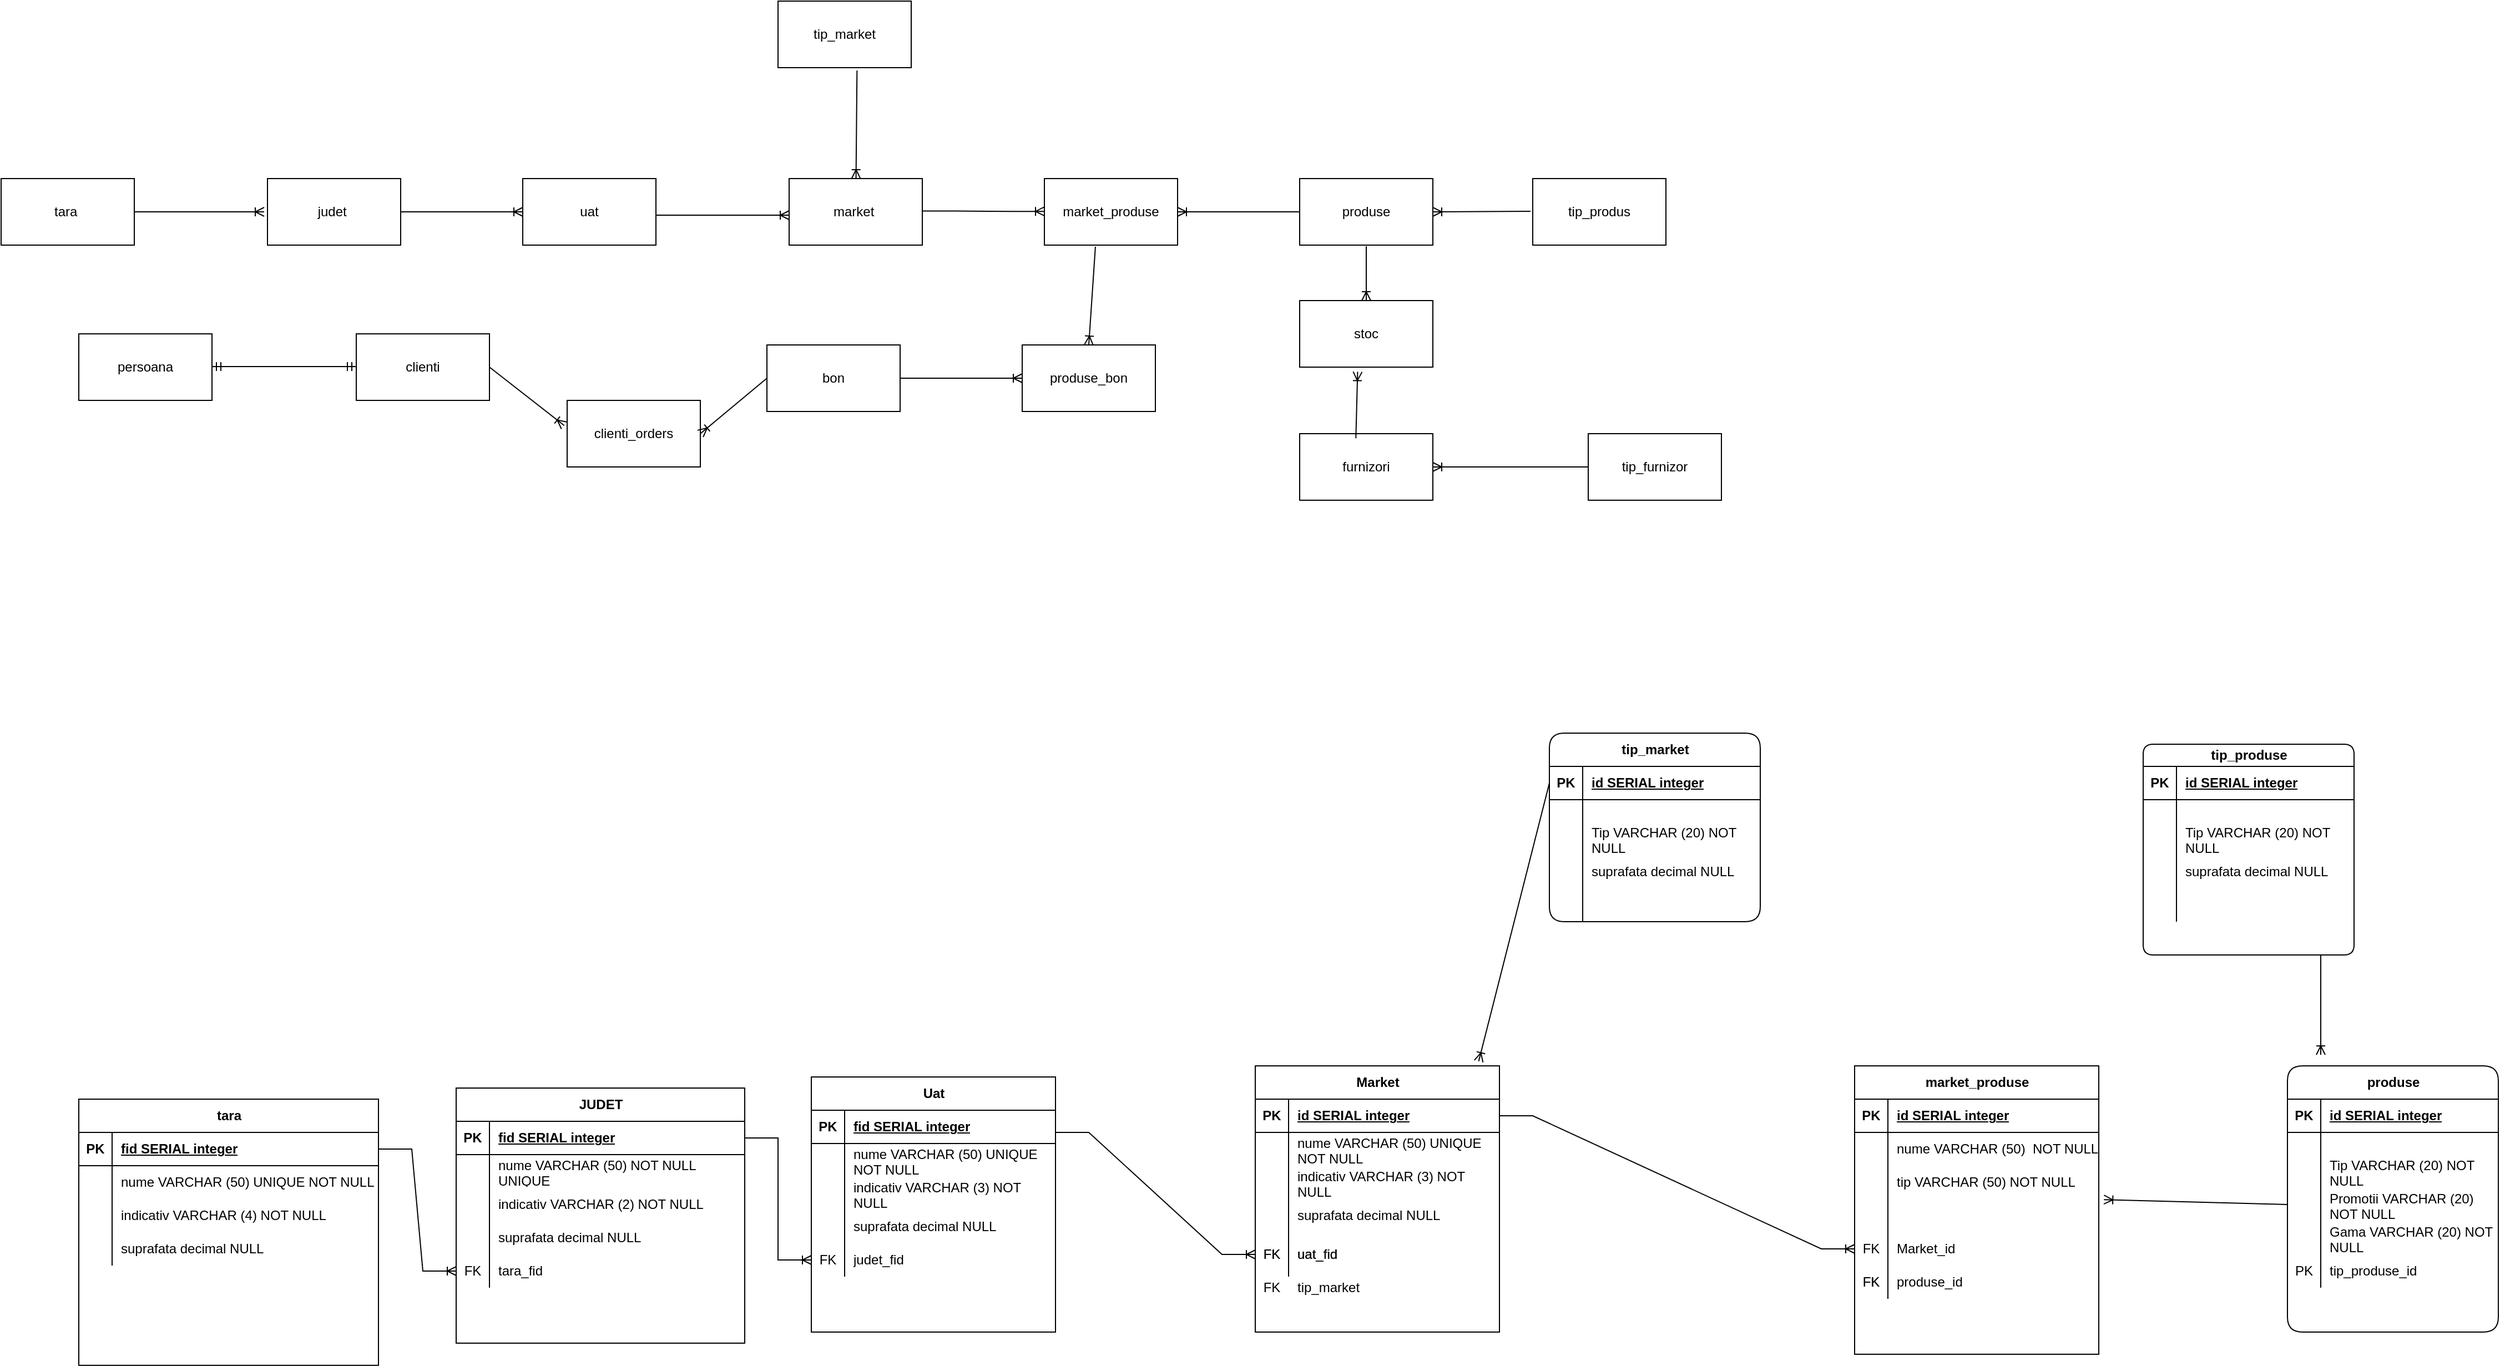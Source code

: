 <mxfile version="26.0.5">
  <diagram name="Pagină-1" id="3Ys6LyE1Z3IjkafROJp_">
    <mxGraphModel dx="4327" dy="3022" grid="1" gridSize="10" guides="1" tooltips="1" connect="1" arrows="1" fold="1" page="1" pageScale="1" pageWidth="827" pageHeight="1169" math="0" shadow="0">
      <root>
        <mxCell id="0" />
        <mxCell id="1" parent="0" />
        <mxCell id="Uz5Xb6NvLUuz-uN-TogT-27" value="tara&amp;nbsp;" style="rounded=0;whiteSpace=wrap;html=1;" vertex="1" parent="1">
          <mxGeometry x="-60" y="-580" width="120" height="60" as="geometry" />
        </mxCell>
        <mxCell id="Uz5Xb6NvLUuz-uN-TogT-28" value="judet&amp;nbsp;" style="rounded=0;whiteSpace=wrap;html=1;" vertex="1" parent="1">
          <mxGeometry x="180" y="-580" width="120" height="60" as="geometry" />
        </mxCell>
        <mxCell id="Uz5Xb6NvLUuz-uN-TogT-29" value="uat" style="rounded=0;whiteSpace=wrap;html=1;" vertex="1" parent="1">
          <mxGeometry x="410" y="-580" width="120" height="60" as="geometry" />
        </mxCell>
        <mxCell id="Uz5Xb6NvLUuz-uN-TogT-30" value="market&amp;nbsp;" style="rounded=0;whiteSpace=wrap;html=1;" vertex="1" parent="1">
          <mxGeometry x="650" y="-580" width="120" height="60" as="geometry" />
        </mxCell>
        <mxCell id="Uz5Xb6NvLUuz-uN-TogT-31" value="clienti" style="rounded=0;whiteSpace=wrap;html=1;" vertex="1" parent="1">
          <mxGeometry x="260" y="-440" width="120" height="60" as="geometry" />
        </mxCell>
        <mxCell id="Uz5Xb6NvLUuz-uN-TogT-33" value="stoc" style="rounded=0;whiteSpace=wrap;html=1;" vertex="1" parent="1">
          <mxGeometry x="1110" y="-470" width="120" height="60" as="geometry" />
        </mxCell>
        <mxCell id="Uz5Xb6NvLUuz-uN-TogT-34" value="produse" style="rounded=0;whiteSpace=wrap;html=1;" vertex="1" parent="1">
          <mxGeometry x="1110" y="-580" width="120" height="60" as="geometry" />
        </mxCell>
        <mxCell id="Uz5Xb6NvLUuz-uN-TogT-35" value="tip_produs" style="rounded=0;whiteSpace=wrap;html=1;" vertex="1" parent="1">
          <mxGeometry x="1320" y="-580" width="120" height="60" as="geometry" />
        </mxCell>
        <mxCell id="Uz5Xb6NvLUuz-uN-TogT-36" value="furnizori" style="rounded=0;whiteSpace=wrap;html=1;" vertex="1" parent="1">
          <mxGeometry x="1110" y="-350" width="120" height="60" as="geometry" />
        </mxCell>
        <mxCell id="Uz5Xb6NvLUuz-uN-TogT-37" value="tip_furnizor" style="rounded=0;whiteSpace=wrap;html=1;" vertex="1" parent="1">
          <mxGeometry x="1370" y="-350" width="120" height="60" as="geometry" />
        </mxCell>
        <mxCell id="Uz5Xb6NvLUuz-uN-TogT-38" value="tip_market" style="rounded=0;whiteSpace=wrap;html=1;" vertex="1" parent="1">
          <mxGeometry x="640" y="-740" width="120" height="60" as="geometry" />
        </mxCell>
        <mxCell id="Uz5Xb6NvLUuz-uN-TogT-40" value="" style="edgeStyle=entityRelationEdgeStyle;fontSize=12;html=1;endArrow=ERoneToMany;rounded=0;exitX=1;exitY=0.5;exitDx=0;exitDy=0;" edge="1" parent="1" source="Uz5Xb6NvLUuz-uN-TogT-27">
          <mxGeometry width="100" height="100" relative="1" as="geometry">
            <mxPoint x="30" y="-560" as="sourcePoint" />
            <mxPoint x="177" y="-550" as="targetPoint" />
          </mxGeometry>
        </mxCell>
        <mxCell id="Uz5Xb6NvLUuz-uN-TogT-41" value="" style="edgeStyle=entityRelationEdgeStyle;fontSize=12;html=1;endArrow=ERoneToMany;rounded=0;entryX=0;entryY=0.5;entryDx=0;entryDy=0;exitX=1;exitY=0.5;exitDx=0;exitDy=0;exitPerimeter=0;" edge="1" parent="1" source="Uz5Xb6NvLUuz-uN-TogT-28" target="Uz5Xb6NvLUuz-uN-TogT-29">
          <mxGeometry width="100" height="100" relative="1" as="geometry">
            <mxPoint x="300" y="-560" as="sourcePoint" />
            <mxPoint x="447" y="-557" as="targetPoint" />
          </mxGeometry>
        </mxCell>
        <mxCell id="Uz5Xb6NvLUuz-uN-TogT-43" value="" style="edgeStyle=entityRelationEdgeStyle;fontSize=12;html=1;endArrow=ERoneToMany;rounded=0;entryX=0;entryY=0.75;entryDx=0;entryDy=0;exitX=1;exitY=0.75;exitDx=0;exitDy=0;" edge="1" parent="1">
          <mxGeometry width="100" height="100" relative="1" as="geometry">
            <mxPoint x="530" y="-547.0" as="sourcePoint" />
            <mxPoint x="650" y="-547.0" as="targetPoint" />
          </mxGeometry>
        </mxCell>
        <mxCell id="Uz5Xb6NvLUuz-uN-TogT-44" value="" style="fontSize=12;html=1;endArrow=ERoneToMany;rounded=0;exitX=0.593;exitY=1.043;exitDx=0;exitDy=0;exitPerimeter=0;" edge="1" parent="1" source="Uz5Xb6NvLUuz-uN-TogT-38" target="Uz5Xb6NvLUuz-uN-TogT-30">
          <mxGeometry width="100" height="100" relative="1" as="geometry">
            <mxPoint x="700" y="-583" as="sourcePoint" />
            <mxPoint x="750" y="-600" as="targetPoint" />
          </mxGeometry>
        </mxCell>
        <mxCell id="Uz5Xb6NvLUuz-uN-TogT-46" value="bon" style="rounded=0;whiteSpace=wrap;html=1;" vertex="1" parent="1">
          <mxGeometry x="630" y="-430" width="120" height="60" as="geometry" />
        </mxCell>
        <mxCell id="Uz5Xb6NvLUuz-uN-TogT-48" value="persoana" style="rounded=0;whiteSpace=wrap;html=1;" vertex="1" parent="1">
          <mxGeometry x="10" y="-440" width="120" height="60" as="geometry" />
        </mxCell>
        <mxCell id="Uz5Xb6NvLUuz-uN-TogT-49" value="" style="edgeStyle=entityRelationEdgeStyle;fontSize=12;html=1;endArrow=ERmandOne;startArrow=ERmandOne;rounded=0;entryX=0;entryY=0.5;entryDx=0;entryDy=0;exitX=1;exitY=0.5;exitDx=0;exitDy=0;" edge="1" parent="1">
          <mxGeometry width="100" height="100" relative="1" as="geometry">
            <mxPoint x="130" y="-410.5" as="sourcePoint" />
            <mxPoint x="260" y="-410.5" as="targetPoint" />
            <Array as="points">
              <mxPoint x="240" y="-447.5" />
            </Array>
          </mxGeometry>
        </mxCell>
        <mxCell id="Uz5Xb6NvLUuz-uN-TogT-51" value="clienti_orders" style="rounded=0;whiteSpace=wrap;html=1;" vertex="1" parent="1">
          <mxGeometry x="450" y="-380" width="120" height="60" as="geometry" />
        </mxCell>
        <mxCell id="Uz5Xb6NvLUuz-uN-TogT-52" value="" style="fontSize=12;html=1;endArrow=ERoneToMany;rounded=0;entryX=-0.022;entryY=0.377;entryDx=0;entryDy=0;entryPerimeter=0;" edge="1" parent="1" target="Uz5Xb6NvLUuz-uN-TogT-51">
          <mxGeometry width="100" height="100" relative="1" as="geometry">
            <mxPoint x="380" y="-410" as="sourcePoint" />
            <mxPoint x="480" y="-510" as="targetPoint" />
          </mxGeometry>
        </mxCell>
        <mxCell id="Uz5Xb6NvLUuz-uN-TogT-53" value="" style="fontSize=12;html=1;endArrow=ERoneToMany;rounded=0;entryX=1;entryY=0.5;entryDx=0;entryDy=0;exitX=0;exitY=0.5;exitDx=0;exitDy=0;" edge="1" parent="1" source="Uz5Xb6NvLUuz-uN-TogT-46" target="Uz5Xb6NvLUuz-uN-TogT-51">
          <mxGeometry width="100" height="100" relative="1" as="geometry">
            <mxPoint x="680" y="-310" as="sourcePoint" />
            <mxPoint x="767" y="-237" as="targetPoint" />
          </mxGeometry>
        </mxCell>
        <mxCell id="Uz5Xb6NvLUuz-uN-TogT-54" value="" style="fontSize=12;html=1;endArrow=ERoneToMany;rounded=0;entryX=0.5;entryY=0;entryDx=0;entryDy=0;" edge="1" parent="1" target="Uz5Xb6NvLUuz-uN-TogT-33">
          <mxGeometry width="100" height="100" relative="1" as="geometry">
            <mxPoint x="1170" y="-519" as="sourcePoint" />
            <mxPoint x="1175" y="-470" as="targetPoint" />
          </mxGeometry>
        </mxCell>
        <mxCell id="Uz5Xb6NvLUuz-uN-TogT-55" value="" style="fontSize=12;html=1;endArrow=ERoneToMany;rounded=0;entryX=1;entryY=0.5;entryDx=0;entryDy=0;" edge="1" parent="1" target="Uz5Xb6NvLUuz-uN-TogT-34">
          <mxGeometry width="100" height="100" relative="1" as="geometry">
            <mxPoint x="1318" y="-550.5" as="sourcePoint" />
            <mxPoint x="1260" y="-550.5" as="targetPoint" />
          </mxGeometry>
        </mxCell>
        <mxCell id="Uz5Xb6NvLUuz-uN-TogT-56" value="" style="fontSize=12;html=1;endArrow=ERoneToMany;rounded=0;exitX=0;exitY=0.5;exitDx=0;exitDy=0;entryX=1;entryY=0.5;entryDx=0;entryDy=0;" edge="1" parent="1" source="Uz5Xb6NvLUuz-uN-TogT-37" target="Uz5Xb6NvLUuz-uN-TogT-36">
          <mxGeometry width="100" height="100" relative="1" as="geometry">
            <mxPoint x="1290" y="-290" as="sourcePoint" />
            <mxPoint x="1250" y="-190" as="targetPoint" />
          </mxGeometry>
        </mxCell>
        <mxCell id="Uz5Xb6NvLUuz-uN-TogT-57" value="" style="fontSize=12;html=1;endArrow=ERoneToMany;rounded=0;entryX=0.435;entryY=1.07;entryDx=0;entryDy=0;exitX=0.422;exitY=0.07;exitDx=0;exitDy=0;exitPerimeter=0;entryPerimeter=0;" edge="1" parent="1" source="Uz5Xb6NvLUuz-uN-TogT-36" target="Uz5Xb6NvLUuz-uN-TogT-33">
          <mxGeometry width="100" height="100" relative="1" as="geometry">
            <mxPoint x="1250" y="-300" as="sourcePoint" />
            <mxPoint x="1150" y="-410" as="targetPoint" />
          </mxGeometry>
        </mxCell>
        <mxCell id="Uz5Xb6NvLUuz-uN-TogT-61" value="market_produse" style="whiteSpace=wrap;html=1;" vertex="1" parent="1">
          <mxGeometry x="880" y="-580" width="120" height="60" as="geometry" />
        </mxCell>
        <mxCell id="Uz5Xb6NvLUuz-uN-TogT-62" value="" style="edgeStyle=entityRelationEdgeStyle;fontSize=12;html=1;endArrow=ERoneToMany;rounded=0;entryX=0;entryY=0.75;entryDx=0;entryDy=0;" edge="1" parent="1">
          <mxGeometry width="100" height="100" relative="1" as="geometry">
            <mxPoint x="770" y="-550.71" as="sourcePoint" />
            <mxPoint x="880" y="-550.42" as="targetPoint" />
          </mxGeometry>
        </mxCell>
        <mxCell id="Uz5Xb6NvLUuz-uN-TogT-64" value="" style="edgeStyle=entityRelationEdgeStyle;fontSize=12;html=1;endArrow=ERoneToMany;rounded=0;exitX=0;exitY=0.5;exitDx=0;exitDy=0;entryX=1;entryY=0.5;entryDx=0;entryDy=0;" edge="1" parent="1" source="Uz5Xb6NvLUuz-uN-TogT-34" target="Uz5Xb6NvLUuz-uN-TogT-61">
          <mxGeometry width="100" height="100" relative="1" as="geometry">
            <mxPoint x="970" y="-460" as="sourcePoint" />
            <mxPoint x="990" y="-360" as="targetPoint" />
          </mxGeometry>
        </mxCell>
        <mxCell id="Uz5Xb6NvLUuz-uN-TogT-66" value="produse_bon" style="whiteSpace=wrap;html=1;" vertex="1" parent="1">
          <mxGeometry x="860" y="-430" width="120" height="60" as="geometry" />
        </mxCell>
        <mxCell id="Uz5Xb6NvLUuz-uN-TogT-67" value="" style="fontSize=12;html=1;endArrow=ERoneToMany;rounded=0;exitX=0.383;exitY=1.024;exitDx=0;exitDy=0;exitPerimeter=0;entryX=0.5;entryY=0;entryDx=0;entryDy=0;" edge="1" parent="1" source="Uz5Xb6NvLUuz-uN-TogT-61" target="Uz5Xb6NvLUuz-uN-TogT-66">
          <mxGeometry width="100" height="100" relative="1" as="geometry">
            <mxPoint x="920" y="-516" as="sourcePoint" />
            <mxPoint x="898" y="-440" as="targetPoint" />
          </mxGeometry>
        </mxCell>
        <mxCell id="Uz5Xb6NvLUuz-uN-TogT-68" value="" style="fontSize=12;html=1;endArrow=ERoneToMany;rounded=0;entryX=0;entryY=0.5;entryDx=0;entryDy=0;exitX=1;exitY=0.5;exitDx=0;exitDy=0;" edge="1" parent="1" source="Uz5Xb6NvLUuz-uN-TogT-46" target="Uz5Xb6NvLUuz-uN-TogT-66">
          <mxGeometry width="100" height="100" relative="1" as="geometry">
            <mxPoint x="770" y="-390" as="sourcePoint" />
            <mxPoint x="837" y="-337" as="targetPoint" />
          </mxGeometry>
        </mxCell>
        <mxCell id="Uz5Xb6NvLUuz-uN-TogT-69" value="tara" style="shape=table;startSize=30;container=1;collapsible=1;childLayout=tableLayout;fixedRows=1;rowLines=0;fontStyle=1;align=center;resizeLast=1;html=1;" vertex="1" parent="1">
          <mxGeometry x="10" y="250" width="270" height="240" as="geometry" />
        </mxCell>
        <mxCell id="Uz5Xb6NvLUuz-uN-TogT-70" value="" style="shape=tableRow;horizontal=0;startSize=0;swimlaneHead=0;swimlaneBody=0;fillColor=none;collapsible=0;dropTarget=0;points=[[0,0.5],[1,0.5]];portConstraint=eastwest;top=0;left=0;right=0;bottom=1;" vertex="1" parent="Uz5Xb6NvLUuz-uN-TogT-69">
          <mxGeometry y="30" width="270" height="30" as="geometry" />
        </mxCell>
        <mxCell id="Uz5Xb6NvLUuz-uN-TogT-71" value="PK" style="shape=partialRectangle;connectable=0;fillColor=none;top=0;left=0;bottom=0;right=0;fontStyle=1;overflow=hidden;whiteSpace=wrap;html=1;" vertex="1" parent="Uz5Xb6NvLUuz-uN-TogT-70">
          <mxGeometry width="30" height="30" as="geometry">
            <mxRectangle width="30" height="30" as="alternateBounds" />
          </mxGeometry>
        </mxCell>
        <mxCell id="Uz5Xb6NvLUuz-uN-TogT-72" value="fid SERIAL integer" style="shape=partialRectangle;connectable=0;fillColor=none;top=0;left=0;bottom=0;right=0;align=left;spacingLeft=6;fontStyle=5;overflow=hidden;whiteSpace=wrap;html=1;" vertex="1" parent="Uz5Xb6NvLUuz-uN-TogT-70">
          <mxGeometry x="30" width="240" height="30" as="geometry">
            <mxRectangle width="240" height="30" as="alternateBounds" />
          </mxGeometry>
        </mxCell>
        <mxCell id="Uz5Xb6NvLUuz-uN-TogT-73" value="" style="shape=tableRow;horizontal=0;startSize=0;swimlaneHead=0;swimlaneBody=0;fillColor=none;collapsible=0;dropTarget=0;points=[[0,0.5],[1,0.5]];portConstraint=eastwest;top=0;left=0;right=0;bottom=0;" vertex="1" parent="Uz5Xb6NvLUuz-uN-TogT-69">
          <mxGeometry y="60" width="270" height="30" as="geometry" />
        </mxCell>
        <mxCell id="Uz5Xb6NvLUuz-uN-TogT-74" value="" style="shape=partialRectangle;connectable=0;fillColor=none;top=0;left=0;bottom=0;right=0;editable=1;overflow=hidden;whiteSpace=wrap;html=1;" vertex="1" parent="Uz5Xb6NvLUuz-uN-TogT-73">
          <mxGeometry width="30" height="30" as="geometry">
            <mxRectangle width="30" height="30" as="alternateBounds" />
          </mxGeometry>
        </mxCell>
        <mxCell id="Uz5Xb6NvLUuz-uN-TogT-75" value="nume VARCHAR (50) UNIQUE NOT NULL" style="shape=partialRectangle;connectable=0;fillColor=none;top=0;left=0;bottom=0;right=0;align=left;spacingLeft=6;overflow=hidden;whiteSpace=wrap;html=1;" vertex="1" parent="Uz5Xb6NvLUuz-uN-TogT-73">
          <mxGeometry x="30" width="240" height="30" as="geometry">
            <mxRectangle width="240" height="30" as="alternateBounds" />
          </mxGeometry>
        </mxCell>
        <mxCell id="Uz5Xb6NvLUuz-uN-TogT-76" value="" style="shape=tableRow;horizontal=0;startSize=0;swimlaneHead=0;swimlaneBody=0;fillColor=none;collapsible=0;dropTarget=0;points=[[0,0.5],[1,0.5]];portConstraint=eastwest;top=0;left=0;right=0;bottom=0;" vertex="1" parent="Uz5Xb6NvLUuz-uN-TogT-69">
          <mxGeometry y="90" width="270" height="30" as="geometry" />
        </mxCell>
        <mxCell id="Uz5Xb6NvLUuz-uN-TogT-77" value="" style="shape=partialRectangle;connectable=0;fillColor=none;top=0;left=0;bottom=0;right=0;editable=1;overflow=hidden;whiteSpace=wrap;html=1;" vertex="1" parent="Uz5Xb6NvLUuz-uN-TogT-76">
          <mxGeometry width="30" height="30" as="geometry">
            <mxRectangle width="30" height="30" as="alternateBounds" />
          </mxGeometry>
        </mxCell>
        <mxCell id="Uz5Xb6NvLUuz-uN-TogT-78" value="indicativ VARCHAR (4) NOT NULL" style="shape=partialRectangle;connectable=0;fillColor=none;top=0;left=0;bottom=0;right=0;align=left;spacingLeft=6;overflow=hidden;whiteSpace=wrap;html=1;" vertex="1" parent="Uz5Xb6NvLUuz-uN-TogT-76">
          <mxGeometry x="30" width="240" height="30" as="geometry">
            <mxRectangle width="240" height="30" as="alternateBounds" />
          </mxGeometry>
        </mxCell>
        <mxCell id="Uz5Xb6NvLUuz-uN-TogT-79" value="" style="shape=tableRow;horizontal=0;startSize=0;swimlaneHead=0;swimlaneBody=0;fillColor=none;collapsible=0;dropTarget=0;points=[[0,0.5],[1,0.5]];portConstraint=eastwest;top=0;left=0;right=0;bottom=0;" vertex="1" parent="Uz5Xb6NvLUuz-uN-TogT-69">
          <mxGeometry y="120" width="270" height="30" as="geometry" />
        </mxCell>
        <mxCell id="Uz5Xb6NvLUuz-uN-TogT-80" value="" style="shape=partialRectangle;connectable=0;fillColor=none;top=0;left=0;bottom=0;right=0;editable=1;overflow=hidden;whiteSpace=wrap;html=1;" vertex="1" parent="Uz5Xb6NvLUuz-uN-TogT-79">
          <mxGeometry width="30" height="30" as="geometry">
            <mxRectangle width="30" height="30" as="alternateBounds" />
          </mxGeometry>
        </mxCell>
        <mxCell id="Uz5Xb6NvLUuz-uN-TogT-81" value="suprafata decimal NULL" style="shape=partialRectangle;connectable=0;fillColor=none;top=0;left=0;bottom=0;right=0;align=left;spacingLeft=6;overflow=hidden;whiteSpace=wrap;html=1;" vertex="1" parent="Uz5Xb6NvLUuz-uN-TogT-79">
          <mxGeometry x="30" width="240" height="30" as="geometry">
            <mxRectangle width="240" height="30" as="alternateBounds" />
          </mxGeometry>
        </mxCell>
        <mxCell id="Uz5Xb6NvLUuz-uN-TogT-96" value="JUDET" style="shape=table;startSize=30;container=1;collapsible=1;childLayout=tableLayout;fixedRows=1;rowLines=0;fontStyle=1;align=center;resizeLast=1;html=1;" vertex="1" parent="1">
          <mxGeometry x="350" y="240" width="260" height="230" as="geometry" />
        </mxCell>
        <mxCell id="Uz5Xb6NvLUuz-uN-TogT-97" value="" style="shape=tableRow;horizontal=0;startSize=0;swimlaneHead=0;swimlaneBody=0;fillColor=none;collapsible=0;dropTarget=0;points=[[0,0.5],[1,0.5]];portConstraint=eastwest;top=0;left=0;right=0;bottom=1;" vertex="1" parent="Uz5Xb6NvLUuz-uN-TogT-96">
          <mxGeometry y="30" width="260" height="30" as="geometry" />
        </mxCell>
        <mxCell id="Uz5Xb6NvLUuz-uN-TogT-98" value="PK" style="shape=partialRectangle;connectable=0;fillColor=none;top=0;left=0;bottom=0;right=0;fontStyle=1;overflow=hidden;whiteSpace=wrap;html=1;" vertex="1" parent="Uz5Xb6NvLUuz-uN-TogT-97">
          <mxGeometry width="30" height="30" as="geometry">
            <mxRectangle width="30" height="30" as="alternateBounds" />
          </mxGeometry>
        </mxCell>
        <mxCell id="Uz5Xb6NvLUuz-uN-TogT-99" value="fid SERIAL integer" style="shape=partialRectangle;connectable=0;fillColor=none;top=0;left=0;bottom=0;right=0;align=left;spacingLeft=6;fontStyle=5;overflow=hidden;whiteSpace=wrap;html=1;" vertex="1" parent="Uz5Xb6NvLUuz-uN-TogT-97">
          <mxGeometry x="30" width="230" height="30" as="geometry">
            <mxRectangle width="230" height="30" as="alternateBounds" />
          </mxGeometry>
        </mxCell>
        <mxCell id="Uz5Xb6NvLUuz-uN-TogT-100" value="" style="shape=tableRow;horizontal=0;startSize=0;swimlaneHead=0;swimlaneBody=0;fillColor=none;collapsible=0;dropTarget=0;points=[[0,0.5],[1,0.5]];portConstraint=eastwest;top=0;left=0;right=0;bottom=0;" vertex="1" parent="Uz5Xb6NvLUuz-uN-TogT-96">
          <mxGeometry y="60" width="260" height="30" as="geometry" />
        </mxCell>
        <mxCell id="Uz5Xb6NvLUuz-uN-TogT-101" value="" style="shape=partialRectangle;connectable=0;fillColor=none;top=0;left=0;bottom=0;right=0;editable=1;overflow=hidden;whiteSpace=wrap;html=1;" vertex="1" parent="Uz5Xb6NvLUuz-uN-TogT-100">
          <mxGeometry width="30" height="30" as="geometry">
            <mxRectangle width="30" height="30" as="alternateBounds" />
          </mxGeometry>
        </mxCell>
        <mxCell id="Uz5Xb6NvLUuz-uN-TogT-102" value="nume VARCHAR (50) NOT NULL UNIQUE" style="shape=partialRectangle;connectable=0;fillColor=none;top=0;left=0;bottom=0;right=0;align=left;spacingLeft=6;overflow=hidden;whiteSpace=wrap;html=1;" vertex="1" parent="Uz5Xb6NvLUuz-uN-TogT-100">
          <mxGeometry x="30" width="230" height="30" as="geometry">
            <mxRectangle width="230" height="30" as="alternateBounds" />
          </mxGeometry>
        </mxCell>
        <mxCell id="Uz5Xb6NvLUuz-uN-TogT-103" value="" style="shape=tableRow;horizontal=0;startSize=0;swimlaneHead=0;swimlaneBody=0;fillColor=none;collapsible=0;dropTarget=0;points=[[0,0.5],[1,0.5]];portConstraint=eastwest;top=0;left=0;right=0;bottom=0;" vertex="1" parent="Uz5Xb6NvLUuz-uN-TogT-96">
          <mxGeometry y="90" width="260" height="30" as="geometry" />
        </mxCell>
        <mxCell id="Uz5Xb6NvLUuz-uN-TogT-104" value="" style="shape=partialRectangle;connectable=0;fillColor=none;top=0;left=0;bottom=0;right=0;editable=1;overflow=hidden;whiteSpace=wrap;html=1;" vertex="1" parent="Uz5Xb6NvLUuz-uN-TogT-103">
          <mxGeometry width="30" height="30" as="geometry">
            <mxRectangle width="30" height="30" as="alternateBounds" />
          </mxGeometry>
        </mxCell>
        <mxCell id="Uz5Xb6NvLUuz-uN-TogT-105" value="indicativ VARCHAR (2) NOT NULL" style="shape=partialRectangle;connectable=0;fillColor=none;top=0;left=0;bottom=0;right=0;align=left;spacingLeft=6;overflow=hidden;whiteSpace=wrap;html=1;" vertex="1" parent="Uz5Xb6NvLUuz-uN-TogT-103">
          <mxGeometry x="30" width="230" height="30" as="geometry">
            <mxRectangle width="230" height="30" as="alternateBounds" />
          </mxGeometry>
        </mxCell>
        <mxCell id="Uz5Xb6NvLUuz-uN-TogT-106" value="" style="shape=tableRow;horizontal=0;startSize=0;swimlaneHead=0;swimlaneBody=0;fillColor=none;collapsible=0;dropTarget=0;points=[[0,0.5],[1,0.5]];portConstraint=eastwest;top=0;left=0;right=0;bottom=0;" vertex="1" parent="Uz5Xb6NvLUuz-uN-TogT-96">
          <mxGeometry y="120" width="260" height="30" as="geometry" />
        </mxCell>
        <mxCell id="Uz5Xb6NvLUuz-uN-TogT-107" value="" style="shape=partialRectangle;connectable=0;fillColor=none;top=0;left=0;bottom=0;right=0;editable=1;overflow=hidden;whiteSpace=wrap;html=1;" vertex="1" parent="Uz5Xb6NvLUuz-uN-TogT-106">
          <mxGeometry width="30" height="30" as="geometry">
            <mxRectangle width="30" height="30" as="alternateBounds" />
          </mxGeometry>
        </mxCell>
        <mxCell id="Uz5Xb6NvLUuz-uN-TogT-108" value="suprafata decimal NULL" style="shape=partialRectangle;connectable=0;fillColor=none;top=0;left=0;bottom=0;right=0;align=left;spacingLeft=6;overflow=hidden;whiteSpace=wrap;html=1;" vertex="1" parent="Uz5Xb6NvLUuz-uN-TogT-106">
          <mxGeometry x="30" width="230" height="30" as="geometry">
            <mxRectangle width="230" height="30" as="alternateBounds" />
          </mxGeometry>
        </mxCell>
        <mxCell id="Uz5Xb6NvLUuz-uN-TogT-110" value="" style="shape=tableRow;horizontal=0;startSize=0;swimlaneHead=0;swimlaneBody=0;fillColor=none;collapsible=0;dropTarget=0;points=[[0,0.5],[1,0.5]];portConstraint=eastwest;top=0;left=0;right=0;bottom=0;" vertex="1" parent="Uz5Xb6NvLUuz-uN-TogT-96">
          <mxGeometry y="150" width="260" height="30" as="geometry" />
        </mxCell>
        <mxCell id="Uz5Xb6NvLUuz-uN-TogT-111" value="FK" style="shape=partialRectangle;connectable=0;fillColor=none;top=0;left=0;bottom=0;right=0;editable=1;overflow=hidden;whiteSpace=wrap;html=1;" vertex="1" parent="Uz5Xb6NvLUuz-uN-TogT-110">
          <mxGeometry width="30" height="30" as="geometry">
            <mxRectangle width="30" height="30" as="alternateBounds" />
          </mxGeometry>
        </mxCell>
        <mxCell id="Uz5Xb6NvLUuz-uN-TogT-112" value="tara_fid" style="shape=partialRectangle;connectable=0;fillColor=none;top=0;left=0;bottom=0;right=0;align=left;spacingLeft=6;overflow=hidden;whiteSpace=wrap;html=1;" vertex="1" parent="Uz5Xb6NvLUuz-uN-TogT-110">
          <mxGeometry x="30" width="230" height="30" as="geometry">
            <mxRectangle width="230" height="30" as="alternateBounds" />
          </mxGeometry>
        </mxCell>
        <mxCell id="Uz5Xb6NvLUuz-uN-TogT-109" value="" style="edgeStyle=entityRelationEdgeStyle;fontSize=12;html=1;endArrow=ERoneToMany;rounded=0;exitX=1;exitY=0.5;exitDx=0;exitDy=0;entryX=0;entryY=0.5;entryDx=0;entryDy=0;" edge="1" parent="1" source="Uz5Xb6NvLUuz-uN-TogT-70" target="Uz5Xb6NvLUuz-uN-TogT-110">
          <mxGeometry width="100" height="100" relative="1" as="geometry">
            <mxPoint x="230" y="320" as="sourcePoint" />
            <mxPoint x="347" y="320" as="targetPoint" />
            <Array as="points">
              <mxPoint x="300" y="350" />
            </Array>
          </mxGeometry>
        </mxCell>
        <mxCell id="Uz5Xb6NvLUuz-uN-TogT-113" value="Uat" style="shape=table;startSize=30;container=1;collapsible=1;childLayout=tableLayout;fixedRows=1;rowLines=0;fontStyle=1;align=center;resizeLast=1;html=1;" vertex="1" parent="1">
          <mxGeometry x="670" y="230" width="220" height="230" as="geometry" />
        </mxCell>
        <mxCell id="Uz5Xb6NvLUuz-uN-TogT-114" value="" style="shape=tableRow;horizontal=0;startSize=0;swimlaneHead=0;swimlaneBody=0;fillColor=none;collapsible=0;dropTarget=0;points=[[0,0.5],[1,0.5]];portConstraint=eastwest;top=0;left=0;right=0;bottom=1;" vertex="1" parent="Uz5Xb6NvLUuz-uN-TogT-113">
          <mxGeometry y="30" width="220" height="30" as="geometry" />
        </mxCell>
        <mxCell id="Uz5Xb6NvLUuz-uN-TogT-115" value="PK" style="shape=partialRectangle;connectable=0;fillColor=none;top=0;left=0;bottom=0;right=0;fontStyle=1;overflow=hidden;whiteSpace=wrap;html=1;" vertex="1" parent="Uz5Xb6NvLUuz-uN-TogT-114">
          <mxGeometry width="30" height="30" as="geometry">
            <mxRectangle width="30" height="30" as="alternateBounds" />
          </mxGeometry>
        </mxCell>
        <mxCell id="Uz5Xb6NvLUuz-uN-TogT-116" value="fid SERIAL integer" style="shape=partialRectangle;connectable=0;fillColor=none;top=0;left=0;bottom=0;right=0;align=left;spacingLeft=6;fontStyle=5;overflow=hidden;whiteSpace=wrap;html=1;" vertex="1" parent="Uz5Xb6NvLUuz-uN-TogT-114">
          <mxGeometry x="30" width="190" height="30" as="geometry">
            <mxRectangle width="190" height="30" as="alternateBounds" />
          </mxGeometry>
        </mxCell>
        <mxCell id="Uz5Xb6NvLUuz-uN-TogT-117" value="" style="shape=tableRow;horizontal=0;startSize=0;swimlaneHead=0;swimlaneBody=0;fillColor=none;collapsible=0;dropTarget=0;points=[[0,0.5],[1,0.5]];portConstraint=eastwest;top=0;left=0;right=0;bottom=0;" vertex="1" parent="Uz5Xb6NvLUuz-uN-TogT-113">
          <mxGeometry y="60" width="220" height="30" as="geometry" />
        </mxCell>
        <mxCell id="Uz5Xb6NvLUuz-uN-TogT-118" value="" style="shape=partialRectangle;connectable=0;fillColor=none;top=0;left=0;bottom=0;right=0;editable=1;overflow=hidden;whiteSpace=wrap;html=1;" vertex="1" parent="Uz5Xb6NvLUuz-uN-TogT-117">
          <mxGeometry width="30" height="30" as="geometry">
            <mxRectangle width="30" height="30" as="alternateBounds" />
          </mxGeometry>
        </mxCell>
        <mxCell id="Uz5Xb6NvLUuz-uN-TogT-119" value="nume VARCHAR (50) UNIQUE NOT NULL" style="shape=partialRectangle;connectable=0;fillColor=none;top=0;left=0;bottom=0;right=0;align=left;spacingLeft=6;overflow=hidden;whiteSpace=wrap;html=1;" vertex="1" parent="Uz5Xb6NvLUuz-uN-TogT-117">
          <mxGeometry x="30" width="190" height="30" as="geometry">
            <mxRectangle width="190" height="30" as="alternateBounds" />
          </mxGeometry>
        </mxCell>
        <mxCell id="Uz5Xb6NvLUuz-uN-TogT-120" value="" style="shape=tableRow;horizontal=0;startSize=0;swimlaneHead=0;swimlaneBody=0;fillColor=none;collapsible=0;dropTarget=0;points=[[0,0.5],[1,0.5]];portConstraint=eastwest;top=0;left=0;right=0;bottom=0;" vertex="1" parent="Uz5Xb6NvLUuz-uN-TogT-113">
          <mxGeometry y="90" width="220" height="30" as="geometry" />
        </mxCell>
        <mxCell id="Uz5Xb6NvLUuz-uN-TogT-121" value="" style="shape=partialRectangle;connectable=0;fillColor=none;top=0;left=0;bottom=0;right=0;editable=1;overflow=hidden;whiteSpace=wrap;html=1;" vertex="1" parent="Uz5Xb6NvLUuz-uN-TogT-120">
          <mxGeometry width="30" height="30" as="geometry">
            <mxRectangle width="30" height="30" as="alternateBounds" />
          </mxGeometry>
        </mxCell>
        <mxCell id="Uz5Xb6NvLUuz-uN-TogT-122" value="indicativ VARCHAR (3) NOT NULL" style="shape=partialRectangle;connectable=0;fillColor=none;top=0;left=0;bottom=0;right=0;align=left;spacingLeft=6;overflow=hidden;whiteSpace=wrap;html=1;" vertex="1" parent="Uz5Xb6NvLUuz-uN-TogT-120">
          <mxGeometry x="30" width="190" height="30" as="geometry">
            <mxRectangle width="190" height="30" as="alternateBounds" />
          </mxGeometry>
        </mxCell>
        <mxCell id="Uz5Xb6NvLUuz-uN-TogT-123" value="" style="shape=tableRow;horizontal=0;startSize=0;swimlaneHead=0;swimlaneBody=0;fillColor=none;collapsible=0;dropTarget=0;points=[[0,0.5],[1,0.5]];portConstraint=eastwest;top=0;left=0;right=0;bottom=0;" vertex="1" parent="Uz5Xb6NvLUuz-uN-TogT-113">
          <mxGeometry y="120" width="220" height="30" as="geometry" />
        </mxCell>
        <mxCell id="Uz5Xb6NvLUuz-uN-TogT-124" value="" style="shape=partialRectangle;connectable=0;fillColor=none;top=0;left=0;bottom=0;right=0;editable=1;overflow=hidden;whiteSpace=wrap;html=1;" vertex="1" parent="Uz5Xb6NvLUuz-uN-TogT-123">
          <mxGeometry width="30" height="30" as="geometry">
            <mxRectangle width="30" height="30" as="alternateBounds" />
          </mxGeometry>
        </mxCell>
        <mxCell id="Uz5Xb6NvLUuz-uN-TogT-125" value="suprafata decimal NULL" style="shape=partialRectangle;connectable=0;fillColor=none;top=0;left=0;bottom=0;right=0;align=left;spacingLeft=6;overflow=hidden;whiteSpace=wrap;html=1;" vertex="1" parent="Uz5Xb6NvLUuz-uN-TogT-123">
          <mxGeometry x="30" width="190" height="30" as="geometry">
            <mxRectangle width="190" height="30" as="alternateBounds" />
          </mxGeometry>
        </mxCell>
        <mxCell id="Uz5Xb6NvLUuz-uN-TogT-126" value="" style="shape=tableRow;horizontal=0;startSize=0;swimlaneHead=0;swimlaneBody=0;fillColor=none;collapsible=0;dropTarget=0;points=[[0,0.5],[1,0.5]];portConstraint=eastwest;top=0;left=0;right=0;bottom=0;" vertex="1" parent="Uz5Xb6NvLUuz-uN-TogT-113">
          <mxGeometry y="150" width="220" height="30" as="geometry" />
        </mxCell>
        <mxCell id="Uz5Xb6NvLUuz-uN-TogT-127" value="FK" style="shape=partialRectangle;connectable=0;fillColor=none;top=0;left=0;bottom=0;right=0;editable=1;overflow=hidden;whiteSpace=wrap;html=1;" vertex="1" parent="Uz5Xb6NvLUuz-uN-TogT-126">
          <mxGeometry width="30" height="30" as="geometry">
            <mxRectangle width="30" height="30" as="alternateBounds" />
          </mxGeometry>
        </mxCell>
        <mxCell id="Uz5Xb6NvLUuz-uN-TogT-128" value="judet_fid" style="shape=partialRectangle;connectable=0;fillColor=none;top=0;left=0;bottom=0;right=0;align=left;spacingLeft=6;overflow=hidden;whiteSpace=wrap;html=1;" vertex="1" parent="Uz5Xb6NvLUuz-uN-TogT-126">
          <mxGeometry x="30" width="190" height="30" as="geometry">
            <mxRectangle width="190" height="30" as="alternateBounds" />
          </mxGeometry>
        </mxCell>
        <mxCell id="Uz5Xb6NvLUuz-uN-TogT-129" value="" style="edgeStyle=entityRelationEdgeStyle;fontSize=12;html=1;endArrow=ERoneToMany;rounded=0;exitX=1;exitY=0.5;exitDx=0;exitDy=0;entryX=0;entryY=0.5;entryDx=0;entryDy=0;" edge="1" parent="1" source="Uz5Xb6NvLUuz-uN-TogT-97" target="Uz5Xb6NvLUuz-uN-TogT-126">
          <mxGeometry width="100" height="100" relative="1" as="geometry">
            <mxPoint x="580" y="329.29" as="sourcePoint" />
            <mxPoint x="667" y="329" as="targetPoint" />
            <Array as="points">
              <mxPoint x="650" y="359.29" />
            </Array>
          </mxGeometry>
        </mxCell>
        <mxCell id="Uz5Xb6NvLUuz-uN-TogT-130" value="Market" style="shape=table;startSize=30;container=1;collapsible=1;childLayout=tableLayout;fixedRows=1;rowLines=0;fontStyle=1;align=center;resizeLast=1;html=1;" vertex="1" parent="1">
          <mxGeometry x="1070" y="220" width="220" height="240" as="geometry" />
        </mxCell>
        <mxCell id="Uz5Xb6NvLUuz-uN-TogT-131" value="" style="shape=tableRow;horizontal=0;startSize=0;swimlaneHead=0;swimlaneBody=0;fillColor=none;collapsible=0;dropTarget=0;points=[[0,0.5],[1,0.5]];portConstraint=eastwest;top=0;left=0;right=0;bottom=1;" vertex="1" parent="Uz5Xb6NvLUuz-uN-TogT-130">
          <mxGeometry y="30" width="220" height="30" as="geometry" />
        </mxCell>
        <mxCell id="Uz5Xb6NvLUuz-uN-TogT-132" value="PK" style="shape=partialRectangle;connectable=0;fillColor=none;top=0;left=0;bottom=0;right=0;fontStyle=1;overflow=hidden;whiteSpace=wrap;html=1;" vertex="1" parent="Uz5Xb6NvLUuz-uN-TogT-131">
          <mxGeometry width="30" height="30" as="geometry">
            <mxRectangle width="30" height="30" as="alternateBounds" />
          </mxGeometry>
        </mxCell>
        <mxCell id="Uz5Xb6NvLUuz-uN-TogT-133" value="id SERIAL integer" style="shape=partialRectangle;connectable=0;fillColor=none;top=0;left=0;bottom=0;right=0;align=left;spacingLeft=6;fontStyle=5;overflow=hidden;whiteSpace=wrap;html=1;" vertex="1" parent="Uz5Xb6NvLUuz-uN-TogT-131">
          <mxGeometry x="30" width="190" height="30" as="geometry">
            <mxRectangle width="190" height="30" as="alternateBounds" />
          </mxGeometry>
        </mxCell>
        <mxCell id="Uz5Xb6NvLUuz-uN-TogT-134" value="" style="shape=tableRow;horizontal=0;startSize=0;swimlaneHead=0;swimlaneBody=0;fillColor=none;collapsible=0;dropTarget=0;points=[[0,0.5],[1,0.5]];portConstraint=eastwest;top=0;left=0;right=0;bottom=0;" vertex="1" parent="Uz5Xb6NvLUuz-uN-TogT-130">
          <mxGeometry y="60" width="220" height="30" as="geometry" />
        </mxCell>
        <mxCell id="Uz5Xb6NvLUuz-uN-TogT-135" value="" style="shape=partialRectangle;connectable=0;fillColor=none;top=0;left=0;bottom=0;right=0;editable=1;overflow=hidden;whiteSpace=wrap;html=1;" vertex="1" parent="Uz5Xb6NvLUuz-uN-TogT-134">
          <mxGeometry width="30" height="30" as="geometry">
            <mxRectangle width="30" height="30" as="alternateBounds" />
          </mxGeometry>
        </mxCell>
        <mxCell id="Uz5Xb6NvLUuz-uN-TogT-136" value="nume VARCHAR (50) UNIQUE NOT NULL" style="shape=partialRectangle;connectable=0;fillColor=none;top=0;left=0;bottom=0;right=0;align=left;spacingLeft=6;overflow=hidden;whiteSpace=wrap;html=1;" vertex="1" parent="Uz5Xb6NvLUuz-uN-TogT-134">
          <mxGeometry x="30" width="190" height="30" as="geometry">
            <mxRectangle width="190" height="30" as="alternateBounds" />
          </mxGeometry>
        </mxCell>
        <mxCell id="Uz5Xb6NvLUuz-uN-TogT-137" value="" style="shape=tableRow;horizontal=0;startSize=0;swimlaneHead=0;swimlaneBody=0;fillColor=none;collapsible=0;dropTarget=0;points=[[0,0.5],[1,0.5]];portConstraint=eastwest;top=0;left=0;right=0;bottom=0;" vertex="1" parent="Uz5Xb6NvLUuz-uN-TogT-130">
          <mxGeometry y="90" width="220" height="30" as="geometry" />
        </mxCell>
        <mxCell id="Uz5Xb6NvLUuz-uN-TogT-138" value="" style="shape=partialRectangle;connectable=0;fillColor=none;top=0;left=0;bottom=0;right=0;editable=1;overflow=hidden;whiteSpace=wrap;html=1;" vertex="1" parent="Uz5Xb6NvLUuz-uN-TogT-137">
          <mxGeometry width="30" height="30" as="geometry">
            <mxRectangle width="30" height="30" as="alternateBounds" />
          </mxGeometry>
        </mxCell>
        <mxCell id="Uz5Xb6NvLUuz-uN-TogT-139" value="indicativ VARCHAR (3) NOT NULL" style="shape=partialRectangle;connectable=0;fillColor=none;top=0;left=0;bottom=0;right=0;align=left;spacingLeft=6;overflow=hidden;whiteSpace=wrap;html=1;" vertex="1" parent="Uz5Xb6NvLUuz-uN-TogT-137">
          <mxGeometry x="30" width="190" height="30" as="geometry">
            <mxRectangle width="190" height="30" as="alternateBounds" />
          </mxGeometry>
        </mxCell>
        <mxCell id="Uz5Xb6NvLUuz-uN-TogT-140" value="" style="shape=tableRow;horizontal=0;startSize=0;swimlaneHead=0;swimlaneBody=0;fillColor=none;collapsible=0;dropTarget=0;points=[[0,0.5],[1,0.5]];portConstraint=eastwest;top=0;left=0;right=0;bottom=0;" vertex="1" parent="Uz5Xb6NvLUuz-uN-TogT-130">
          <mxGeometry y="120" width="220" height="30" as="geometry" />
        </mxCell>
        <mxCell id="Uz5Xb6NvLUuz-uN-TogT-141" value="" style="shape=partialRectangle;connectable=0;fillColor=none;top=0;left=0;bottom=0;right=0;editable=1;overflow=hidden;whiteSpace=wrap;html=1;" vertex="1" parent="Uz5Xb6NvLUuz-uN-TogT-140">
          <mxGeometry width="30" height="30" as="geometry">
            <mxRectangle width="30" height="30" as="alternateBounds" />
          </mxGeometry>
        </mxCell>
        <mxCell id="Uz5Xb6NvLUuz-uN-TogT-142" value="suprafata decimal NULL" style="shape=partialRectangle;connectable=0;fillColor=none;top=0;left=0;bottom=0;right=0;align=left;spacingLeft=6;overflow=hidden;whiteSpace=wrap;html=1;" vertex="1" parent="Uz5Xb6NvLUuz-uN-TogT-140">
          <mxGeometry x="30" width="190" height="30" as="geometry">
            <mxRectangle width="190" height="30" as="alternateBounds" />
          </mxGeometry>
        </mxCell>
        <mxCell id="Uz5Xb6NvLUuz-uN-TogT-143" value="" style="shape=tableRow;horizontal=0;startSize=0;swimlaneHead=0;swimlaneBody=0;fillColor=none;collapsible=0;dropTarget=0;points=[[0,0.5],[1,0.5]];portConstraint=eastwest;top=0;left=0;right=0;bottom=0;" vertex="1" parent="Uz5Xb6NvLUuz-uN-TogT-130">
          <mxGeometry y="150" width="220" height="40" as="geometry" />
        </mxCell>
        <mxCell id="Uz5Xb6NvLUuz-uN-TogT-144" value="FK" style="shape=partialRectangle;connectable=0;fillColor=none;top=0;left=0;bottom=0;right=0;editable=1;overflow=hidden;whiteSpace=wrap;html=1;" vertex="1" parent="Uz5Xb6NvLUuz-uN-TogT-143">
          <mxGeometry width="30" height="40" as="geometry">
            <mxRectangle width="30" height="40" as="alternateBounds" />
          </mxGeometry>
        </mxCell>
        <mxCell id="Uz5Xb6NvLUuz-uN-TogT-145" value="uat_fid" style="shape=partialRectangle;connectable=0;fillColor=none;top=0;left=0;bottom=0;right=0;align=left;spacingLeft=6;overflow=hidden;whiteSpace=wrap;html=1;" vertex="1" parent="Uz5Xb6NvLUuz-uN-TogT-143">
          <mxGeometry x="30" width="190" height="40" as="geometry">
            <mxRectangle width="190" height="40" as="alternateBounds" />
          </mxGeometry>
        </mxCell>
        <mxCell id="Uz5Xb6NvLUuz-uN-TogT-146" value="" style="edgeStyle=entityRelationEdgeStyle;fontSize=12;html=1;endArrow=ERoneToMany;rounded=0;exitX=1;exitY=0.5;exitDx=0;exitDy=0;entryX=0;entryY=0.5;entryDx=0;entryDy=0;" edge="1" parent="1" target="Uz5Xb6NvLUuz-uN-TogT-143">
          <mxGeometry width="100" height="100" relative="1" as="geometry">
            <mxPoint x="890" y="280" as="sourcePoint" />
            <mxPoint x="950" y="390" as="targetPoint" />
            <Array as="points">
              <mxPoint x="930" y="354.29" />
            </Array>
          </mxGeometry>
        </mxCell>
        <mxCell id="Uz5Xb6NvLUuz-uN-TogT-147" value="tip_market" style="shape=table;startSize=30;container=1;collapsible=1;childLayout=tableLayout;fixedRows=1;rowLines=0;fontStyle=1;align=center;resizeLast=1;html=1;rounded=1;" vertex="1" parent="1">
          <mxGeometry x="1335" y="-80" width="190" height="170" as="geometry" />
        </mxCell>
        <mxCell id="Uz5Xb6NvLUuz-uN-TogT-148" value="" style="shape=tableRow;horizontal=0;startSize=0;swimlaneHead=0;swimlaneBody=0;fillColor=none;collapsible=0;dropTarget=0;points=[[0,0.5],[1,0.5]];portConstraint=eastwest;top=0;left=0;right=0;bottom=1;" vertex="1" parent="Uz5Xb6NvLUuz-uN-TogT-147">
          <mxGeometry y="30" width="190" height="30" as="geometry" />
        </mxCell>
        <mxCell id="Uz5Xb6NvLUuz-uN-TogT-149" value="PK" style="shape=partialRectangle;connectable=0;fillColor=none;top=0;left=0;bottom=0;right=0;fontStyle=1;overflow=hidden;whiteSpace=wrap;html=1;" vertex="1" parent="Uz5Xb6NvLUuz-uN-TogT-148">
          <mxGeometry width="30" height="30" as="geometry">
            <mxRectangle width="30" height="30" as="alternateBounds" />
          </mxGeometry>
        </mxCell>
        <mxCell id="Uz5Xb6NvLUuz-uN-TogT-150" value="id SERIAL integer" style="shape=partialRectangle;connectable=0;fillColor=none;top=0;left=0;bottom=0;right=0;align=left;spacingLeft=6;fontStyle=5;overflow=hidden;whiteSpace=wrap;html=1;" vertex="1" parent="Uz5Xb6NvLUuz-uN-TogT-148">
          <mxGeometry x="30" width="160" height="30" as="geometry">
            <mxRectangle width="160" height="30" as="alternateBounds" />
          </mxGeometry>
        </mxCell>
        <mxCell id="Uz5Xb6NvLUuz-uN-TogT-151" value="" style="shape=tableRow;horizontal=0;startSize=0;swimlaneHead=0;swimlaneBody=0;fillColor=none;collapsible=0;dropTarget=0;points=[[0,0.5],[1,0.5]];portConstraint=eastwest;top=0;left=0;right=0;bottom=0;" vertex="1" parent="Uz5Xb6NvLUuz-uN-TogT-147">
          <mxGeometry y="60" width="190" height="20" as="geometry" />
        </mxCell>
        <mxCell id="Uz5Xb6NvLUuz-uN-TogT-152" value="" style="shape=partialRectangle;connectable=0;fillColor=none;top=0;left=0;bottom=0;right=0;editable=1;overflow=hidden;whiteSpace=wrap;html=1;" vertex="1" parent="Uz5Xb6NvLUuz-uN-TogT-151">
          <mxGeometry width="30" height="20" as="geometry">
            <mxRectangle width="30" height="20" as="alternateBounds" />
          </mxGeometry>
        </mxCell>
        <mxCell id="Uz5Xb6NvLUuz-uN-TogT-153" value="" style="shape=partialRectangle;connectable=0;fillColor=none;top=0;left=0;bottom=0;right=0;align=left;spacingLeft=6;overflow=hidden;whiteSpace=wrap;html=1;" vertex="1" parent="Uz5Xb6NvLUuz-uN-TogT-151">
          <mxGeometry x="30" width="160" height="20" as="geometry">
            <mxRectangle width="160" height="20" as="alternateBounds" />
          </mxGeometry>
        </mxCell>
        <mxCell id="Uz5Xb6NvLUuz-uN-TogT-154" value="" style="shape=tableRow;horizontal=0;startSize=0;swimlaneHead=0;swimlaneBody=0;fillColor=none;collapsible=0;dropTarget=0;points=[[0,0.5],[1,0.5]];portConstraint=eastwest;top=0;left=0;right=0;bottom=0;" vertex="1" parent="Uz5Xb6NvLUuz-uN-TogT-147">
          <mxGeometry y="80" width="190" height="30" as="geometry" />
        </mxCell>
        <mxCell id="Uz5Xb6NvLUuz-uN-TogT-155" value="" style="shape=partialRectangle;connectable=0;fillColor=none;top=0;left=0;bottom=0;right=0;editable=1;overflow=hidden;whiteSpace=wrap;html=1;" vertex="1" parent="Uz5Xb6NvLUuz-uN-TogT-154">
          <mxGeometry width="30" height="30" as="geometry">
            <mxRectangle width="30" height="30" as="alternateBounds" />
          </mxGeometry>
        </mxCell>
        <mxCell id="Uz5Xb6NvLUuz-uN-TogT-156" value="Tip VARCHAR (20) NOT NULL" style="shape=partialRectangle;connectable=0;fillColor=none;top=0;left=0;bottom=0;right=0;align=left;spacingLeft=6;overflow=hidden;whiteSpace=wrap;html=1;" vertex="1" parent="Uz5Xb6NvLUuz-uN-TogT-154">
          <mxGeometry x="30" width="160" height="30" as="geometry">
            <mxRectangle width="160" height="30" as="alternateBounds" />
          </mxGeometry>
        </mxCell>
        <mxCell id="Uz5Xb6NvLUuz-uN-TogT-157" value="" style="shape=tableRow;horizontal=0;startSize=0;swimlaneHead=0;swimlaneBody=0;fillColor=none;collapsible=0;dropTarget=0;points=[[0,0.5],[1,0.5]];portConstraint=eastwest;top=0;left=0;right=0;bottom=0;" vertex="1" parent="Uz5Xb6NvLUuz-uN-TogT-147">
          <mxGeometry y="110" width="190" height="30" as="geometry" />
        </mxCell>
        <mxCell id="Uz5Xb6NvLUuz-uN-TogT-158" value="" style="shape=partialRectangle;connectable=0;fillColor=none;top=0;left=0;bottom=0;right=0;editable=1;overflow=hidden;whiteSpace=wrap;html=1;" vertex="1" parent="Uz5Xb6NvLUuz-uN-TogT-157">
          <mxGeometry width="30" height="30" as="geometry">
            <mxRectangle width="30" height="30" as="alternateBounds" />
          </mxGeometry>
        </mxCell>
        <mxCell id="Uz5Xb6NvLUuz-uN-TogT-159" value="suprafata decimal NULL" style="shape=partialRectangle;connectable=0;fillColor=none;top=0;left=0;bottom=0;right=0;align=left;spacingLeft=6;overflow=hidden;whiteSpace=wrap;html=1;" vertex="1" parent="Uz5Xb6NvLUuz-uN-TogT-157">
          <mxGeometry x="30" width="160" height="30" as="geometry">
            <mxRectangle width="160" height="30" as="alternateBounds" />
          </mxGeometry>
        </mxCell>
        <mxCell id="Uz5Xb6NvLUuz-uN-TogT-160" value="" style="shape=tableRow;horizontal=0;startSize=0;swimlaneHead=0;swimlaneBody=0;fillColor=none;collapsible=0;dropTarget=0;points=[[0,0.5],[1,0.5]];portConstraint=eastwest;top=0;left=0;right=0;bottom=0;" vertex="1" parent="Uz5Xb6NvLUuz-uN-TogT-147">
          <mxGeometry y="140" width="190" height="30" as="geometry" />
        </mxCell>
        <mxCell id="Uz5Xb6NvLUuz-uN-TogT-161" value="" style="shape=partialRectangle;connectable=0;fillColor=none;top=0;left=0;bottom=0;right=0;editable=1;overflow=hidden;whiteSpace=wrap;html=1;" vertex="1" parent="Uz5Xb6NvLUuz-uN-TogT-160">
          <mxGeometry width="30" height="30" as="geometry">
            <mxRectangle width="30" height="30" as="alternateBounds" />
          </mxGeometry>
        </mxCell>
        <mxCell id="Uz5Xb6NvLUuz-uN-TogT-162" value="" style="shape=partialRectangle;connectable=0;fillColor=none;top=0;left=0;bottom=0;right=0;align=left;spacingLeft=6;overflow=hidden;whiteSpace=wrap;html=1;" vertex="1" parent="Uz5Xb6NvLUuz-uN-TogT-160">
          <mxGeometry x="30" width="160" height="30" as="geometry">
            <mxRectangle width="160" height="30" as="alternateBounds" />
          </mxGeometry>
        </mxCell>
        <mxCell id="Uz5Xb6NvLUuz-uN-TogT-163" value="" style="shape=tableRow;horizontal=0;startSize=0;swimlaneHead=0;swimlaneBody=0;fillColor=none;collapsible=0;dropTarget=0;points=[[0,0.5],[1,0.5]];portConstraint=eastwest;top=0;left=0;right=0;bottom=0;" vertex="1" parent="1">
          <mxGeometry x="1070" y="370" width="220" height="40" as="geometry" />
        </mxCell>
        <mxCell id="Uz5Xb6NvLUuz-uN-TogT-164" value="FK" style="shape=partialRectangle;connectable=0;fillColor=none;top=0;left=0;bottom=0;right=0;editable=1;overflow=hidden;whiteSpace=wrap;html=1;" vertex="1" parent="Uz5Xb6NvLUuz-uN-TogT-163">
          <mxGeometry width="30" height="40" as="geometry">
            <mxRectangle width="30" height="40" as="alternateBounds" />
          </mxGeometry>
        </mxCell>
        <mxCell id="Uz5Xb6NvLUuz-uN-TogT-165" value="uat_fid" style="shape=partialRectangle;connectable=0;fillColor=none;top=0;left=0;bottom=0;right=0;align=left;spacingLeft=6;overflow=hidden;whiteSpace=wrap;html=1;" vertex="1" parent="Uz5Xb6NvLUuz-uN-TogT-163">
          <mxGeometry x="30" width="190" height="40" as="geometry">
            <mxRectangle width="190" height="40" as="alternateBounds" />
          </mxGeometry>
        </mxCell>
        <mxCell id="Uz5Xb6NvLUuz-uN-TogT-166" value="tip_market" style="shape=partialRectangle;connectable=0;fillColor=none;top=0;left=0;bottom=0;right=0;align=left;spacingLeft=6;overflow=hidden;whiteSpace=wrap;html=1;" vertex="1" parent="1">
          <mxGeometry x="1100" y="400" width="190" height="40" as="geometry">
            <mxRectangle width="190" height="40" as="alternateBounds" />
          </mxGeometry>
        </mxCell>
        <mxCell id="Uz5Xb6NvLUuz-uN-TogT-167" value="FK" style="shape=partialRectangle;connectable=0;fillColor=none;top=0;left=0;bottom=0;right=0;editable=1;overflow=hidden;whiteSpace=wrap;html=1;" vertex="1" parent="1">
          <mxGeometry x="1070" y="400" width="30" height="40" as="geometry">
            <mxRectangle width="30" height="40" as="alternateBounds" />
          </mxGeometry>
        </mxCell>
        <mxCell id="Uz5Xb6NvLUuz-uN-TogT-168" value="" style="fontSize=12;html=1;endArrow=ERoneToMany;rounded=0;exitX=0;exitY=0.5;exitDx=0;exitDy=0;entryX=0.915;entryY=-0.017;entryDx=0;entryDy=0;entryPerimeter=0;" edge="1" parent="1" source="Uz5Xb6NvLUuz-uN-TogT-148" target="Uz5Xb6NvLUuz-uN-TogT-130">
          <mxGeometry width="100" height="100" relative="1" as="geometry">
            <mxPoint x="1320" y="340" as="sourcePoint" />
            <mxPoint x="1290" y="420" as="targetPoint" />
          </mxGeometry>
        </mxCell>
        <mxCell id="Uz5Xb6NvLUuz-uN-TogT-169" value="market_produse" style="shape=table;startSize=30;container=1;collapsible=1;childLayout=tableLayout;fixedRows=1;rowLines=0;fontStyle=1;align=center;resizeLast=1;html=1;" vertex="1" parent="1">
          <mxGeometry x="1610" y="220" width="220" height="260" as="geometry" />
        </mxCell>
        <mxCell id="Uz5Xb6NvLUuz-uN-TogT-170" value="" style="shape=tableRow;horizontal=0;startSize=0;swimlaneHead=0;swimlaneBody=0;fillColor=none;collapsible=0;dropTarget=0;points=[[0,0.5],[1,0.5]];portConstraint=eastwest;top=0;left=0;right=0;bottom=1;" vertex="1" parent="Uz5Xb6NvLUuz-uN-TogT-169">
          <mxGeometry y="30" width="220" height="30" as="geometry" />
        </mxCell>
        <mxCell id="Uz5Xb6NvLUuz-uN-TogT-171" value="PK" style="shape=partialRectangle;connectable=0;fillColor=none;top=0;left=0;bottom=0;right=0;fontStyle=1;overflow=hidden;whiteSpace=wrap;html=1;" vertex="1" parent="Uz5Xb6NvLUuz-uN-TogT-170">
          <mxGeometry width="30" height="30" as="geometry">
            <mxRectangle width="30" height="30" as="alternateBounds" />
          </mxGeometry>
        </mxCell>
        <mxCell id="Uz5Xb6NvLUuz-uN-TogT-172" value="id SERIAL integer" style="shape=partialRectangle;connectable=0;fillColor=none;top=0;left=0;bottom=0;right=0;align=left;spacingLeft=6;fontStyle=5;overflow=hidden;whiteSpace=wrap;html=1;" vertex="1" parent="Uz5Xb6NvLUuz-uN-TogT-170">
          <mxGeometry x="30" width="190" height="30" as="geometry">
            <mxRectangle width="190" height="30" as="alternateBounds" />
          </mxGeometry>
        </mxCell>
        <mxCell id="Uz5Xb6NvLUuz-uN-TogT-173" value="" style="shape=tableRow;horizontal=0;startSize=0;swimlaneHead=0;swimlaneBody=0;fillColor=none;collapsible=0;dropTarget=0;points=[[0,0.5],[1,0.5]];portConstraint=eastwest;top=0;left=0;right=0;bottom=0;" vertex="1" parent="Uz5Xb6NvLUuz-uN-TogT-169">
          <mxGeometry y="60" width="220" height="30" as="geometry" />
        </mxCell>
        <mxCell id="Uz5Xb6NvLUuz-uN-TogT-174" value="" style="shape=partialRectangle;connectable=0;fillColor=none;top=0;left=0;bottom=0;right=0;editable=1;overflow=hidden;whiteSpace=wrap;html=1;" vertex="1" parent="Uz5Xb6NvLUuz-uN-TogT-173">
          <mxGeometry width="30" height="30" as="geometry">
            <mxRectangle width="30" height="30" as="alternateBounds" />
          </mxGeometry>
        </mxCell>
        <mxCell id="Uz5Xb6NvLUuz-uN-TogT-175" value="nume VARCHAR (50)&amp;nbsp; NOT NULL" style="shape=partialRectangle;connectable=0;fillColor=none;top=0;left=0;bottom=0;right=0;align=left;spacingLeft=6;overflow=hidden;whiteSpace=wrap;html=1;" vertex="1" parent="Uz5Xb6NvLUuz-uN-TogT-173">
          <mxGeometry x="30" width="190" height="30" as="geometry">
            <mxRectangle width="190" height="30" as="alternateBounds" />
          </mxGeometry>
        </mxCell>
        <mxCell id="Uz5Xb6NvLUuz-uN-TogT-176" value="" style="shape=tableRow;horizontal=0;startSize=0;swimlaneHead=0;swimlaneBody=0;fillColor=none;collapsible=0;dropTarget=0;points=[[0,0.5],[1,0.5]];portConstraint=eastwest;top=0;left=0;right=0;bottom=0;" vertex="1" parent="Uz5Xb6NvLUuz-uN-TogT-169">
          <mxGeometry y="90" width="220" height="30" as="geometry" />
        </mxCell>
        <mxCell id="Uz5Xb6NvLUuz-uN-TogT-177" value="" style="shape=partialRectangle;connectable=0;fillColor=none;top=0;left=0;bottom=0;right=0;editable=1;overflow=hidden;whiteSpace=wrap;html=1;" vertex="1" parent="Uz5Xb6NvLUuz-uN-TogT-176">
          <mxGeometry width="30" height="30" as="geometry">
            <mxRectangle width="30" height="30" as="alternateBounds" />
          </mxGeometry>
        </mxCell>
        <mxCell id="Uz5Xb6NvLUuz-uN-TogT-178" value="tip VARCHAR (50) NOT NULL" style="shape=partialRectangle;connectable=0;fillColor=none;top=0;left=0;bottom=0;right=0;align=left;spacingLeft=6;overflow=hidden;whiteSpace=wrap;html=1;" vertex="1" parent="Uz5Xb6NvLUuz-uN-TogT-176">
          <mxGeometry x="30" width="190" height="30" as="geometry">
            <mxRectangle width="190" height="30" as="alternateBounds" />
          </mxGeometry>
        </mxCell>
        <mxCell id="Uz5Xb6NvLUuz-uN-TogT-179" value="" style="shape=tableRow;horizontal=0;startSize=0;swimlaneHead=0;swimlaneBody=0;fillColor=none;collapsible=0;dropTarget=0;points=[[0,0.5],[1,0.5]];portConstraint=eastwest;top=0;left=0;right=0;bottom=0;" vertex="1" parent="Uz5Xb6NvLUuz-uN-TogT-169">
          <mxGeometry y="120" width="220" height="30" as="geometry" />
        </mxCell>
        <mxCell id="Uz5Xb6NvLUuz-uN-TogT-180" value="" style="shape=partialRectangle;connectable=0;fillColor=none;top=0;left=0;bottom=0;right=0;editable=1;overflow=hidden;whiteSpace=wrap;html=1;" vertex="1" parent="Uz5Xb6NvLUuz-uN-TogT-179">
          <mxGeometry width="30" height="30" as="geometry">
            <mxRectangle width="30" height="30" as="alternateBounds" />
          </mxGeometry>
        </mxCell>
        <mxCell id="Uz5Xb6NvLUuz-uN-TogT-181" value="" style="shape=partialRectangle;connectable=0;fillColor=none;top=0;left=0;bottom=0;right=0;align=left;spacingLeft=6;overflow=hidden;whiteSpace=wrap;html=1;" vertex="1" parent="Uz5Xb6NvLUuz-uN-TogT-179">
          <mxGeometry x="30" width="190" height="30" as="geometry">
            <mxRectangle width="190" height="30" as="alternateBounds" />
          </mxGeometry>
        </mxCell>
        <mxCell id="Uz5Xb6NvLUuz-uN-TogT-182" value="" style="shape=tableRow;horizontal=0;startSize=0;swimlaneHead=0;swimlaneBody=0;fillColor=none;collapsible=0;dropTarget=0;points=[[0,0.5],[1,0.5]];portConstraint=eastwest;top=0;left=0;right=0;bottom=0;" vertex="1" parent="Uz5Xb6NvLUuz-uN-TogT-169">
          <mxGeometry y="150" width="220" height="30" as="geometry" />
        </mxCell>
        <mxCell id="Uz5Xb6NvLUuz-uN-TogT-183" value="FK" style="shape=partialRectangle;connectable=0;fillColor=none;top=0;left=0;bottom=0;right=0;editable=1;overflow=hidden;whiteSpace=wrap;html=1;" vertex="1" parent="Uz5Xb6NvLUuz-uN-TogT-182">
          <mxGeometry width="30" height="30" as="geometry">
            <mxRectangle width="30" height="30" as="alternateBounds" />
          </mxGeometry>
        </mxCell>
        <mxCell id="Uz5Xb6NvLUuz-uN-TogT-184" value="Market_id" style="shape=partialRectangle;connectable=0;fillColor=none;top=0;left=0;bottom=0;right=0;align=left;spacingLeft=6;overflow=hidden;whiteSpace=wrap;html=1;" vertex="1" parent="Uz5Xb6NvLUuz-uN-TogT-182">
          <mxGeometry x="30" width="190" height="30" as="geometry">
            <mxRectangle width="190" height="30" as="alternateBounds" />
          </mxGeometry>
        </mxCell>
        <mxCell id="Uz5Xb6NvLUuz-uN-TogT-224" value="" style="shape=tableRow;horizontal=0;startSize=0;swimlaneHead=0;swimlaneBody=0;fillColor=none;collapsible=0;dropTarget=0;points=[[0,0.5],[1,0.5]];portConstraint=eastwest;top=0;left=0;right=0;bottom=0;" vertex="1" parent="Uz5Xb6NvLUuz-uN-TogT-169">
          <mxGeometry y="180" width="220" height="30" as="geometry" />
        </mxCell>
        <mxCell id="Uz5Xb6NvLUuz-uN-TogT-225" value="FK" style="shape=partialRectangle;connectable=0;fillColor=none;top=0;left=0;bottom=0;right=0;editable=1;overflow=hidden;whiteSpace=wrap;html=1;" vertex="1" parent="Uz5Xb6NvLUuz-uN-TogT-224">
          <mxGeometry width="30" height="30" as="geometry">
            <mxRectangle width="30" height="30" as="alternateBounds" />
          </mxGeometry>
        </mxCell>
        <mxCell id="Uz5Xb6NvLUuz-uN-TogT-226" value="produse_id" style="shape=partialRectangle;connectable=0;fillColor=none;top=0;left=0;bottom=0;right=0;align=left;spacingLeft=6;overflow=hidden;whiteSpace=wrap;html=1;" vertex="1" parent="Uz5Xb6NvLUuz-uN-TogT-224">
          <mxGeometry x="30" width="190" height="30" as="geometry">
            <mxRectangle width="190" height="30" as="alternateBounds" />
          </mxGeometry>
        </mxCell>
        <mxCell id="Uz5Xb6NvLUuz-uN-TogT-185" value="" style="edgeStyle=entityRelationEdgeStyle;fontSize=12;html=1;endArrow=ERoneToMany;rounded=0;exitX=1;exitY=0.5;exitDx=0;exitDy=0;entryX=0;entryY=0.5;entryDx=0;entryDy=0;" edge="1" parent="1" source="Uz5Xb6NvLUuz-uN-TogT-131" target="Uz5Xb6NvLUuz-uN-TogT-182">
          <mxGeometry width="100" height="100" relative="1" as="geometry">
            <mxPoint x="1300" y="370" as="sourcePoint" />
            <mxPoint x="1480" y="480" as="targetPoint" />
            <Array as="points">
              <mxPoint x="1340" y="444.29" />
              <mxPoint x="1670" y="390" />
            </Array>
          </mxGeometry>
        </mxCell>
        <mxCell id="Uz5Xb6NvLUuz-uN-TogT-190" value="tip_produse" style="shape=table;startSize=20;container=1;collapsible=1;childLayout=tableLayout;fixedRows=1;rowLines=0;fontStyle=1;align=center;resizeLast=1;html=1;rounded=1;" vertex="1" parent="1">
          <mxGeometry x="1870" y="-70" width="190" height="190" as="geometry" />
        </mxCell>
        <mxCell id="Uz5Xb6NvLUuz-uN-TogT-191" value="" style="shape=tableRow;horizontal=0;startSize=0;swimlaneHead=0;swimlaneBody=0;fillColor=none;collapsible=0;dropTarget=0;points=[[0,0.5],[1,0.5]];portConstraint=eastwest;top=0;left=0;right=0;bottom=1;" vertex="1" parent="Uz5Xb6NvLUuz-uN-TogT-190">
          <mxGeometry y="20" width="190" height="30" as="geometry" />
        </mxCell>
        <mxCell id="Uz5Xb6NvLUuz-uN-TogT-192" value="PK" style="shape=partialRectangle;connectable=0;fillColor=none;top=0;left=0;bottom=0;right=0;fontStyle=1;overflow=hidden;whiteSpace=wrap;html=1;" vertex="1" parent="Uz5Xb6NvLUuz-uN-TogT-191">
          <mxGeometry width="30" height="30" as="geometry">
            <mxRectangle width="30" height="30" as="alternateBounds" />
          </mxGeometry>
        </mxCell>
        <mxCell id="Uz5Xb6NvLUuz-uN-TogT-193" value="id SERIAL integer" style="shape=partialRectangle;connectable=0;fillColor=none;top=0;left=0;bottom=0;right=0;align=left;spacingLeft=6;fontStyle=5;overflow=hidden;whiteSpace=wrap;html=1;" vertex="1" parent="Uz5Xb6NvLUuz-uN-TogT-191">
          <mxGeometry x="30" width="160" height="30" as="geometry">
            <mxRectangle width="160" height="30" as="alternateBounds" />
          </mxGeometry>
        </mxCell>
        <mxCell id="Uz5Xb6NvLUuz-uN-TogT-194" value="" style="shape=tableRow;horizontal=0;startSize=0;swimlaneHead=0;swimlaneBody=0;fillColor=none;collapsible=0;dropTarget=0;points=[[0,0.5],[1,0.5]];portConstraint=eastwest;top=0;left=0;right=0;bottom=0;" vertex="1" parent="Uz5Xb6NvLUuz-uN-TogT-190">
          <mxGeometry y="50" width="190" height="20" as="geometry" />
        </mxCell>
        <mxCell id="Uz5Xb6NvLUuz-uN-TogT-195" value="" style="shape=partialRectangle;connectable=0;fillColor=none;top=0;left=0;bottom=0;right=0;editable=1;overflow=hidden;whiteSpace=wrap;html=1;" vertex="1" parent="Uz5Xb6NvLUuz-uN-TogT-194">
          <mxGeometry width="30" height="20" as="geometry">
            <mxRectangle width="30" height="20" as="alternateBounds" />
          </mxGeometry>
        </mxCell>
        <mxCell id="Uz5Xb6NvLUuz-uN-TogT-196" value="" style="shape=partialRectangle;connectable=0;fillColor=none;top=0;left=0;bottom=0;right=0;align=left;spacingLeft=6;overflow=hidden;whiteSpace=wrap;html=1;" vertex="1" parent="Uz5Xb6NvLUuz-uN-TogT-194">
          <mxGeometry x="30" width="160" height="20" as="geometry">
            <mxRectangle width="160" height="20" as="alternateBounds" />
          </mxGeometry>
        </mxCell>
        <mxCell id="Uz5Xb6NvLUuz-uN-TogT-197" value="" style="shape=tableRow;horizontal=0;startSize=0;swimlaneHead=0;swimlaneBody=0;fillColor=none;collapsible=0;dropTarget=0;points=[[0,0.5],[1,0.5]];portConstraint=eastwest;top=0;left=0;right=0;bottom=0;" vertex="1" parent="Uz5Xb6NvLUuz-uN-TogT-190">
          <mxGeometry y="70" width="190" height="30" as="geometry" />
        </mxCell>
        <mxCell id="Uz5Xb6NvLUuz-uN-TogT-198" value="" style="shape=partialRectangle;connectable=0;fillColor=none;top=0;left=0;bottom=0;right=0;editable=1;overflow=hidden;whiteSpace=wrap;html=1;" vertex="1" parent="Uz5Xb6NvLUuz-uN-TogT-197">
          <mxGeometry width="30" height="30" as="geometry">
            <mxRectangle width="30" height="30" as="alternateBounds" />
          </mxGeometry>
        </mxCell>
        <mxCell id="Uz5Xb6NvLUuz-uN-TogT-199" value="Tip VARCHAR (20) NOT NULL" style="shape=partialRectangle;connectable=0;fillColor=none;top=0;left=0;bottom=0;right=0;align=left;spacingLeft=6;overflow=hidden;whiteSpace=wrap;html=1;" vertex="1" parent="Uz5Xb6NvLUuz-uN-TogT-197">
          <mxGeometry x="30" width="160" height="30" as="geometry">
            <mxRectangle width="160" height="30" as="alternateBounds" />
          </mxGeometry>
        </mxCell>
        <mxCell id="Uz5Xb6NvLUuz-uN-TogT-200" value="" style="shape=tableRow;horizontal=0;startSize=0;swimlaneHead=0;swimlaneBody=0;fillColor=none;collapsible=0;dropTarget=0;points=[[0,0.5],[1,0.5]];portConstraint=eastwest;top=0;left=0;right=0;bottom=0;" vertex="1" parent="Uz5Xb6NvLUuz-uN-TogT-190">
          <mxGeometry y="100" width="190" height="30" as="geometry" />
        </mxCell>
        <mxCell id="Uz5Xb6NvLUuz-uN-TogT-201" value="" style="shape=partialRectangle;connectable=0;fillColor=none;top=0;left=0;bottom=0;right=0;editable=1;overflow=hidden;whiteSpace=wrap;html=1;" vertex="1" parent="Uz5Xb6NvLUuz-uN-TogT-200">
          <mxGeometry width="30" height="30" as="geometry">
            <mxRectangle width="30" height="30" as="alternateBounds" />
          </mxGeometry>
        </mxCell>
        <mxCell id="Uz5Xb6NvLUuz-uN-TogT-202" value="suprafata decimal NULL" style="shape=partialRectangle;connectable=0;fillColor=none;top=0;left=0;bottom=0;right=0;align=left;spacingLeft=6;overflow=hidden;whiteSpace=wrap;html=1;" vertex="1" parent="Uz5Xb6NvLUuz-uN-TogT-200">
          <mxGeometry x="30" width="160" height="30" as="geometry">
            <mxRectangle width="160" height="30" as="alternateBounds" />
          </mxGeometry>
        </mxCell>
        <mxCell id="Uz5Xb6NvLUuz-uN-TogT-203" value="" style="shape=tableRow;horizontal=0;startSize=0;swimlaneHead=0;swimlaneBody=0;fillColor=none;collapsible=0;dropTarget=0;points=[[0,0.5],[1,0.5]];portConstraint=eastwest;top=0;left=0;right=0;bottom=0;" vertex="1" parent="Uz5Xb6NvLUuz-uN-TogT-190">
          <mxGeometry y="130" width="190" height="30" as="geometry" />
        </mxCell>
        <mxCell id="Uz5Xb6NvLUuz-uN-TogT-204" value="" style="shape=partialRectangle;connectable=0;fillColor=none;top=0;left=0;bottom=0;right=0;editable=1;overflow=hidden;whiteSpace=wrap;html=1;" vertex="1" parent="Uz5Xb6NvLUuz-uN-TogT-203">
          <mxGeometry width="30" height="30" as="geometry">
            <mxRectangle width="30" height="30" as="alternateBounds" />
          </mxGeometry>
        </mxCell>
        <mxCell id="Uz5Xb6NvLUuz-uN-TogT-205" value="" style="shape=partialRectangle;connectable=0;fillColor=none;top=0;left=0;bottom=0;right=0;align=left;spacingLeft=6;overflow=hidden;whiteSpace=wrap;html=1;" vertex="1" parent="Uz5Xb6NvLUuz-uN-TogT-203">
          <mxGeometry x="30" width="160" height="30" as="geometry">
            <mxRectangle width="160" height="30" as="alternateBounds" />
          </mxGeometry>
        </mxCell>
        <mxCell id="Uz5Xb6NvLUuz-uN-TogT-207" value="produse" style="shape=table;startSize=30;container=1;collapsible=1;childLayout=tableLayout;fixedRows=1;rowLines=0;fontStyle=1;align=center;resizeLast=1;html=1;rounded=1;" vertex="1" parent="1">
          <mxGeometry x="2000" y="220" width="190" height="240" as="geometry" />
        </mxCell>
        <mxCell id="Uz5Xb6NvLUuz-uN-TogT-208" value="" style="shape=tableRow;horizontal=0;startSize=0;swimlaneHead=0;swimlaneBody=0;fillColor=none;collapsible=0;dropTarget=0;points=[[0,0.5],[1,0.5]];portConstraint=eastwest;top=0;left=0;right=0;bottom=1;" vertex="1" parent="Uz5Xb6NvLUuz-uN-TogT-207">
          <mxGeometry y="30" width="190" height="30" as="geometry" />
        </mxCell>
        <mxCell id="Uz5Xb6NvLUuz-uN-TogT-209" value="PK" style="shape=partialRectangle;connectable=0;fillColor=none;top=0;left=0;bottom=0;right=0;fontStyle=1;overflow=hidden;whiteSpace=wrap;html=1;" vertex="1" parent="Uz5Xb6NvLUuz-uN-TogT-208">
          <mxGeometry width="30" height="30" as="geometry">
            <mxRectangle width="30" height="30" as="alternateBounds" />
          </mxGeometry>
        </mxCell>
        <mxCell id="Uz5Xb6NvLUuz-uN-TogT-210" value="id SERIAL integer" style="shape=partialRectangle;connectable=0;fillColor=none;top=0;left=0;bottom=0;right=0;align=left;spacingLeft=6;fontStyle=5;overflow=hidden;whiteSpace=wrap;html=1;" vertex="1" parent="Uz5Xb6NvLUuz-uN-TogT-208">
          <mxGeometry x="30" width="160" height="30" as="geometry">
            <mxRectangle width="160" height="30" as="alternateBounds" />
          </mxGeometry>
        </mxCell>
        <mxCell id="Uz5Xb6NvLUuz-uN-TogT-211" value="" style="shape=tableRow;horizontal=0;startSize=0;swimlaneHead=0;swimlaneBody=0;fillColor=none;collapsible=0;dropTarget=0;points=[[0,0.5],[1,0.5]];portConstraint=eastwest;top=0;left=0;right=0;bottom=0;" vertex="1" parent="Uz5Xb6NvLUuz-uN-TogT-207">
          <mxGeometry y="60" width="190" height="20" as="geometry" />
        </mxCell>
        <mxCell id="Uz5Xb6NvLUuz-uN-TogT-212" value="" style="shape=partialRectangle;connectable=0;fillColor=none;top=0;left=0;bottom=0;right=0;editable=1;overflow=hidden;whiteSpace=wrap;html=1;" vertex="1" parent="Uz5Xb6NvLUuz-uN-TogT-211">
          <mxGeometry width="30" height="20" as="geometry">
            <mxRectangle width="30" height="20" as="alternateBounds" />
          </mxGeometry>
        </mxCell>
        <mxCell id="Uz5Xb6NvLUuz-uN-TogT-213" value="" style="shape=partialRectangle;connectable=0;fillColor=none;top=0;left=0;bottom=0;right=0;align=left;spacingLeft=6;overflow=hidden;whiteSpace=wrap;html=1;" vertex="1" parent="Uz5Xb6NvLUuz-uN-TogT-211">
          <mxGeometry x="30" width="160" height="20" as="geometry">
            <mxRectangle width="160" height="20" as="alternateBounds" />
          </mxGeometry>
        </mxCell>
        <mxCell id="Uz5Xb6NvLUuz-uN-TogT-214" value="" style="shape=tableRow;horizontal=0;startSize=0;swimlaneHead=0;swimlaneBody=0;fillColor=none;collapsible=0;dropTarget=0;points=[[0,0.5],[1,0.5]];portConstraint=eastwest;top=0;left=0;right=0;bottom=0;" vertex="1" parent="Uz5Xb6NvLUuz-uN-TogT-207">
          <mxGeometry y="80" width="190" height="30" as="geometry" />
        </mxCell>
        <mxCell id="Uz5Xb6NvLUuz-uN-TogT-215" value="" style="shape=partialRectangle;connectable=0;fillColor=none;top=0;left=0;bottom=0;right=0;editable=1;overflow=hidden;whiteSpace=wrap;html=1;" vertex="1" parent="Uz5Xb6NvLUuz-uN-TogT-214">
          <mxGeometry width="30" height="30" as="geometry">
            <mxRectangle width="30" height="30" as="alternateBounds" />
          </mxGeometry>
        </mxCell>
        <mxCell id="Uz5Xb6NvLUuz-uN-TogT-216" value="Tip VARCHAR (20) NOT NULL" style="shape=partialRectangle;connectable=0;fillColor=none;top=0;left=0;bottom=0;right=0;align=left;spacingLeft=6;overflow=hidden;whiteSpace=wrap;html=1;" vertex="1" parent="Uz5Xb6NvLUuz-uN-TogT-214">
          <mxGeometry x="30" width="160" height="30" as="geometry">
            <mxRectangle width="160" height="30" as="alternateBounds" />
          </mxGeometry>
        </mxCell>
        <mxCell id="Uz5Xb6NvLUuz-uN-TogT-217" value="" style="shape=tableRow;horizontal=0;startSize=0;swimlaneHead=0;swimlaneBody=0;fillColor=none;collapsible=0;dropTarget=0;points=[[0,0.5],[1,0.5]];portConstraint=eastwest;top=0;left=0;right=0;bottom=0;" vertex="1" parent="Uz5Xb6NvLUuz-uN-TogT-207">
          <mxGeometry y="110" width="190" height="30" as="geometry" />
        </mxCell>
        <mxCell id="Uz5Xb6NvLUuz-uN-TogT-218" value="" style="shape=partialRectangle;connectable=0;fillColor=none;top=0;left=0;bottom=0;right=0;editable=1;overflow=hidden;whiteSpace=wrap;html=1;" vertex="1" parent="Uz5Xb6NvLUuz-uN-TogT-217">
          <mxGeometry width="30" height="30" as="geometry">
            <mxRectangle width="30" height="30" as="alternateBounds" />
          </mxGeometry>
        </mxCell>
        <mxCell id="Uz5Xb6NvLUuz-uN-TogT-219" value="Promotii VARCHAR (20) NOT NULL" style="shape=partialRectangle;connectable=0;fillColor=none;top=0;left=0;bottom=0;right=0;align=left;spacingLeft=6;overflow=hidden;whiteSpace=wrap;html=1;" vertex="1" parent="Uz5Xb6NvLUuz-uN-TogT-217">
          <mxGeometry x="30" width="160" height="30" as="geometry">
            <mxRectangle width="160" height="30" as="alternateBounds" />
          </mxGeometry>
        </mxCell>
        <mxCell id="Uz5Xb6NvLUuz-uN-TogT-220" value="" style="shape=tableRow;horizontal=0;startSize=0;swimlaneHead=0;swimlaneBody=0;fillColor=none;collapsible=0;dropTarget=0;points=[[0,0.5],[1,0.5]];portConstraint=eastwest;top=0;left=0;right=0;bottom=0;" vertex="1" parent="Uz5Xb6NvLUuz-uN-TogT-207">
          <mxGeometry y="140" width="190" height="30" as="geometry" />
        </mxCell>
        <mxCell id="Uz5Xb6NvLUuz-uN-TogT-221" value="" style="shape=partialRectangle;connectable=0;fillColor=none;top=0;left=0;bottom=0;right=0;editable=1;overflow=hidden;whiteSpace=wrap;html=1;" vertex="1" parent="Uz5Xb6NvLUuz-uN-TogT-220">
          <mxGeometry width="30" height="30" as="geometry">
            <mxRectangle width="30" height="30" as="alternateBounds" />
          </mxGeometry>
        </mxCell>
        <mxCell id="Uz5Xb6NvLUuz-uN-TogT-222" value="Gama VARCHAR (20) NOT NULL" style="shape=partialRectangle;connectable=0;fillColor=none;top=0;left=0;bottom=0;right=0;align=left;spacingLeft=6;overflow=hidden;whiteSpace=wrap;html=1;" vertex="1" parent="Uz5Xb6NvLUuz-uN-TogT-220">
          <mxGeometry x="30" width="160" height="30" as="geometry">
            <mxRectangle width="160" height="30" as="alternateBounds" />
          </mxGeometry>
        </mxCell>
        <mxCell id="Uz5Xb6NvLUuz-uN-TogT-229" value="" style="shape=tableRow;horizontal=0;startSize=0;swimlaneHead=0;swimlaneBody=0;fillColor=none;collapsible=0;dropTarget=0;points=[[0,0.5],[1,0.5]];portConstraint=eastwest;top=0;left=0;right=0;bottom=0;" vertex="1" parent="Uz5Xb6NvLUuz-uN-TogT-207">
          <mxGeometry y="170" width="190" height="30" as="geometry" />
        </mxCell>
        <mxCell id="Uz5Xb6NvLUuz-uN-TogT-230" value="" style="shape=partialRectangle;connectable=0;fillColor=none;top=0;left=0;bottom=0;right=0;editable=1;overflow=hidden;whiteSpace=wrap;html=1;" vertex="1" parent="Uz5Xb6NvLUuz-uN-TogT-229">
          <mxGeometry width="30" height="30" as="geometry">
            <mxRectangle width="30" height="30" as="alternateBounds" />
          </mxGeometry>
        </mxCell>
        <mxCell id="Uz5Xb6NvLUuz-uN-TogT-231" value="tip_produse_id" style="shape=partialRectangle;connectable=0;fillColor=none;top=0;left=0;bottom=0;right=0;align=left;spacingLeft=6;overflow=hidden;whiteSpace=wrap;html=1;" vertex="1" parent="Uz5Xb6NvLUuz-uN-TogT-229">
          <mxGeometry x="30" width="160" height="30" as="geometry">
            <mxRectangle width="160" height="30" as="alternateBounds" />
          </mxGeometry>
        </mxCell>
        <mxCell id="Uz5Xb6NvLUuz-uN-TogT-223" value="FK" style="shape=partialRectangle;connectable=0;fillColor=none;top=0;left=0;bottom=0;right=0;editable=1;overflow=hidden;whiteSpace=wrap;html=1;" vertex="1" parent="1">
          <mxGeometry x="1610" y="400" width="30" height="30" as="geometry">
            <mxRectangle width="30" height="30" as="alternateBounds" />
          </mxGeometry>
        </mxCell>
        <mxCell id="Uz5Xb6NvLUuz-uN-TogT-227" value="" style="fontSize=12;html=1;endArrow=ERoneToMany;rounded=0;exitX=0;exitY=0.5;exitDx=0;exitDy=0;entryX=1.021;entryY=0.02;entryDx=0;entryDy=0;entryPerimeter=0;" edge="1" parent="1" source="Uz5Xb6NvLUuz-uN-TogT-217" target="Uz5Xb6NvLUuz-uN-TogT-179">
          <mxGeometry width="100" height="100" relative="1" as="geometry">
            <mxPoint x="1970" y="344" as="sourcePoint" />
            <mxPoint x="1860" y="344" as="targetPoint" />
          </mxGeometry>
        </mxCell>
        <mxCell id="Uz5Xb6NvLUuz-uN-TogT-228" value="" style="fontSize=12;html=1;endArrow=ERoneToMany;rounded=0;" edge="1" parent="1">
          <mxGeometry width="100" height="100" relative="1" as="geometry">
            <mxPoint x="2030" y="120" as="sourcePoint" />
            <mxPoint x="2030" y="210" as="targetPoint" />
          </mxGeometry>
        </mxCell>
        <mxCell id="Uz5Xb6NvLUuz-uN-TogT-251" value="PK" style="shape=partialRectangle;connectable=0;fillColor=none;top=0;left=0;bottom=0;right=0;editable=1;overflow=hidden;whiteSpace=wrap;html=1;" vertex="1" parent="1">
          <mxGeometry x="2000" y="390" width="30" height="30" as="geometry">
            <mxRectangle width="30" height="30" as="alternateBounds" />
          </mxGeometry>
        </mxCell>
      </root>
    </mxGraphModel>
  </diagram>
</mxfile>
